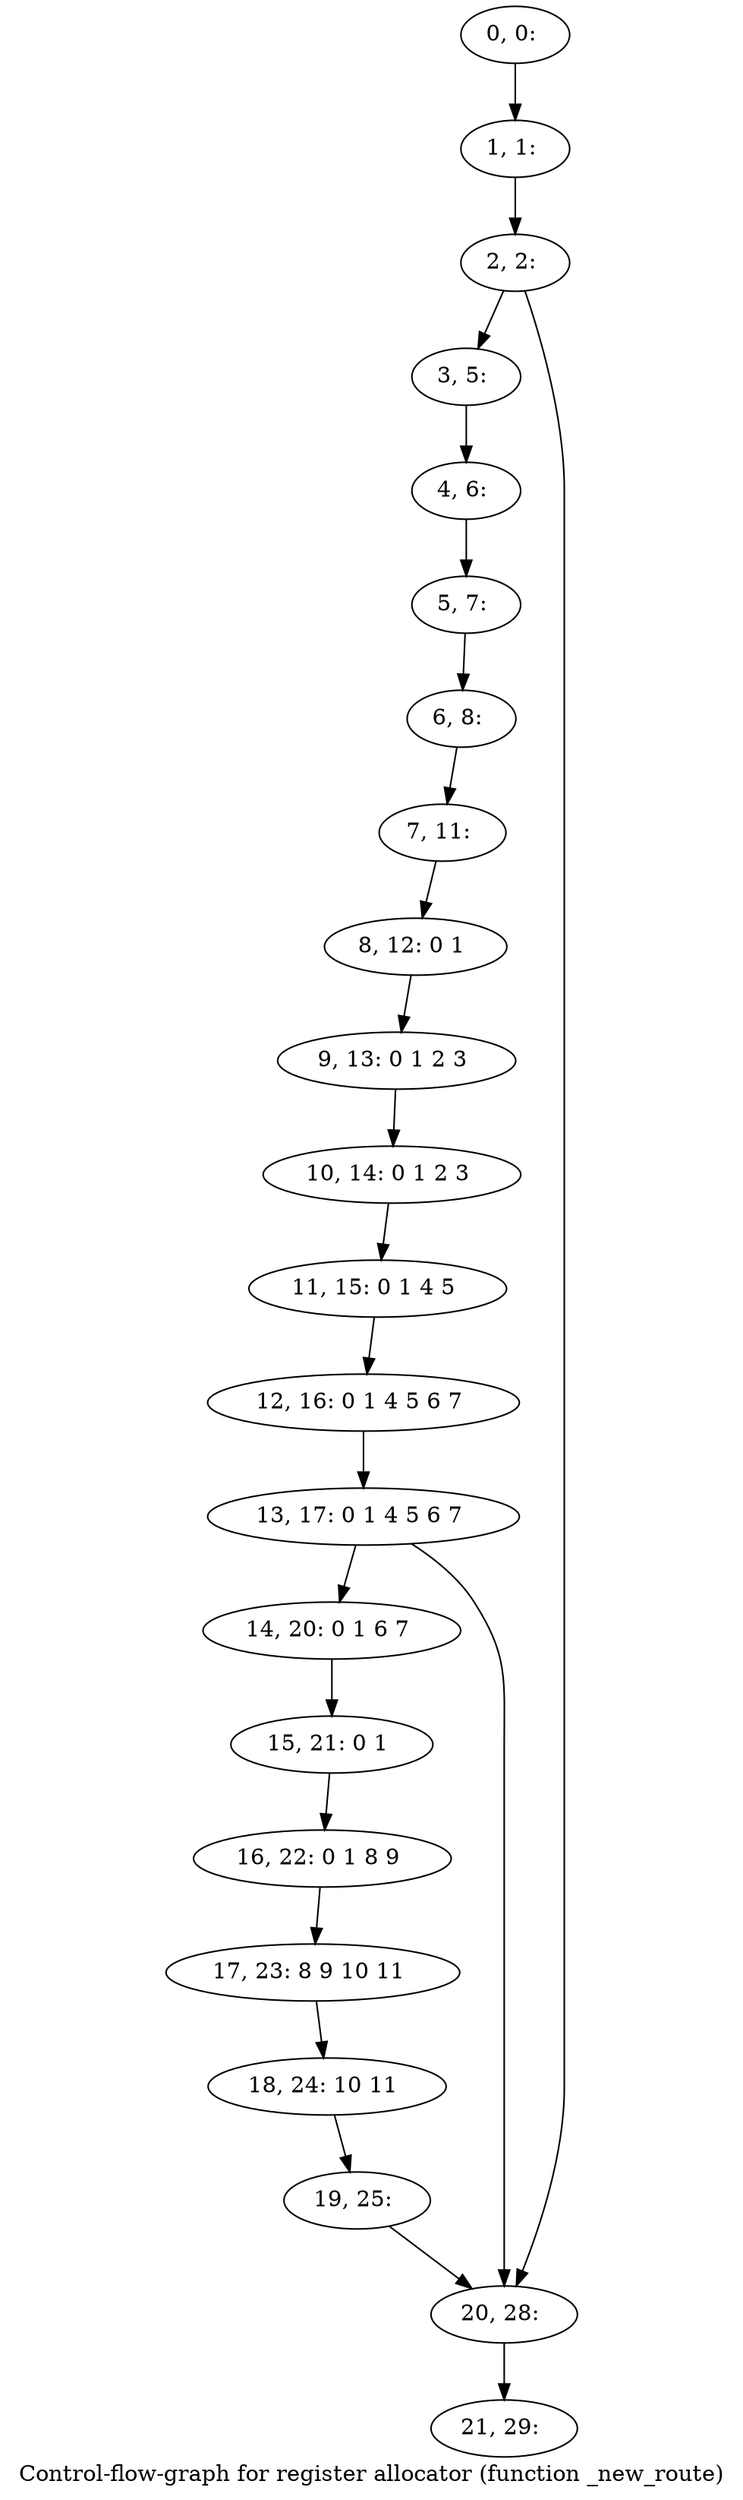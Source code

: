 digraph G {
graph [label="Control-flow-graph for register allocator (function _new_route)"]
0[label="0, 0: "];
1[label="1, 1: "];
2[label="2, 2: "];
3[label="3, 5: "];
4[label="4, 6: "];
5[label="5, 7: "];
6[label="6, 8: "];
7[label="7, 11: "];
8[label="8, 12: 0 1 "];
9[label="9, 13: 0 1 2 3 "];
10[label="10, 14: 0 1 2 3 "];
11[label="11, 15: 0 1 4 5 "];
12[label="12, 16: 0 1 4 5 6 7 "];
13[label="13, 17: 0 1 4 5 6 7 "];
14[label="14, 20: 0 1 6 7 "];
15[label="15, 21: 0 1 "];
16[label="16, 22: 0 1 8 9 "];
17[label="17, 23: 8 9 10 11 "];
18[label="18, 24: 10 11 "];
19[label="19, 25: "];
20[label="20, 28: "];
21[label="21, 29: "];
0->1 ;
1->2 ;
2->3 ;
2->20 ;
3->4 ;
4->5 ;
5->6 ;
6->7 ;
7->8 ;
8->9 ;
9->10 ;
10->11 ;
11->12 ;
12->13 ;
13->14 ;
13->20 ;
14->15 ;
15->16 ;
16->17 ;
17->18 ;
18->19 ;
19->20 ;
20->21 ;
}
